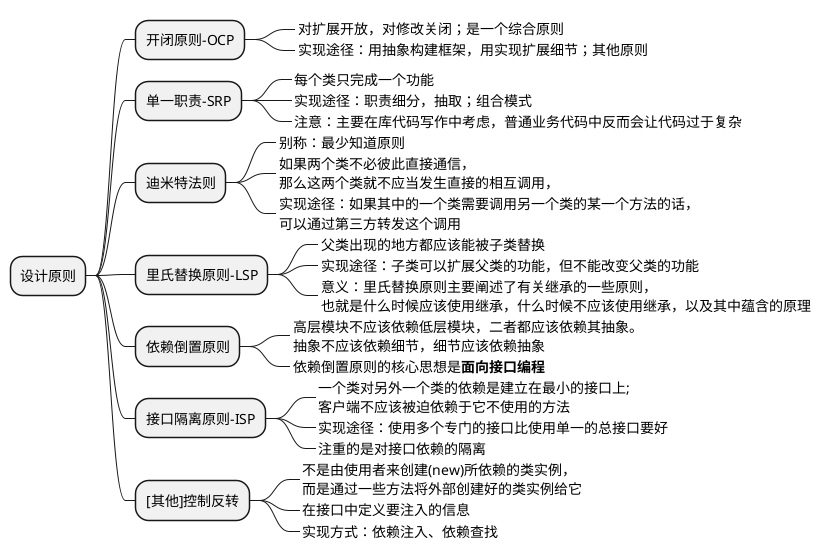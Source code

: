 @startmindmap 设计原则
* 设计原则

++ 开闭原则-OCP
+++_ 对扩展开放，对修改关闭；是一个综合原则
+++_ 实现途径：用抽象构建框架，用实现扩展细节；其他原则

++ 单一职责-SRP
+++_ 每个类只完成一个功能
+++_ 实现途径：职责细分，抽取；组合模式
+++_ 注意：主要在库代码写作中考虑，普通业务代码中反而会让代码过于复杂

++ 迪米特法则
+++_ 别称：最少知道原则
+++_ 如果两个类不必彼此直接通信，\n那么这两个类就不应当发生直接的相互调用，
+++_ 实现途径：如果其中的一个类需要调用另一个类的某一个方法的话，\n可以通过第三方转发这个调用

++ 里氏替换原则-LSP
+++_ 父类出现的地方都应该能被子类替换
+++_ 实现途径：子类可以扩展父类的功能，但不能改变父类的功能
+++_ 意义：里氏替换原则主要阐述了有关继承的一些原则，\n也就是什么时候应该使用继承，什么时候不应该使用继承，以及其中蕴含的原理

++ 依赖倒置原则
+++_ 高层模块不应该依赖低层模块，二者都应该依赖其抽象。\n抽象不应该依赖细节，细节应该依赖抽象
+++_ 依赖倒置原则的核心思想是**面向接口编程**

++ 接口隔离原则-ISP
+++_ 一个类对另外一个类的依赖是建立在最小的接口上;\n客户端不应该被迫依赖于它不使用的方法
+++_ 实现途径：使用多个专门的接口比使用单一的总接口要好
+++_ 注重的是对接口依赖的隔离

++ [其他]控制反转
+++_ 不是由使用者来创建(new)所依赖的类实例，\n而是通过一些方法将外部创建好的类实例给它
+++_ 在接口中定义要注入的信息
+++_ 实现方式：依赖注入、依赖查找


@endmindmap